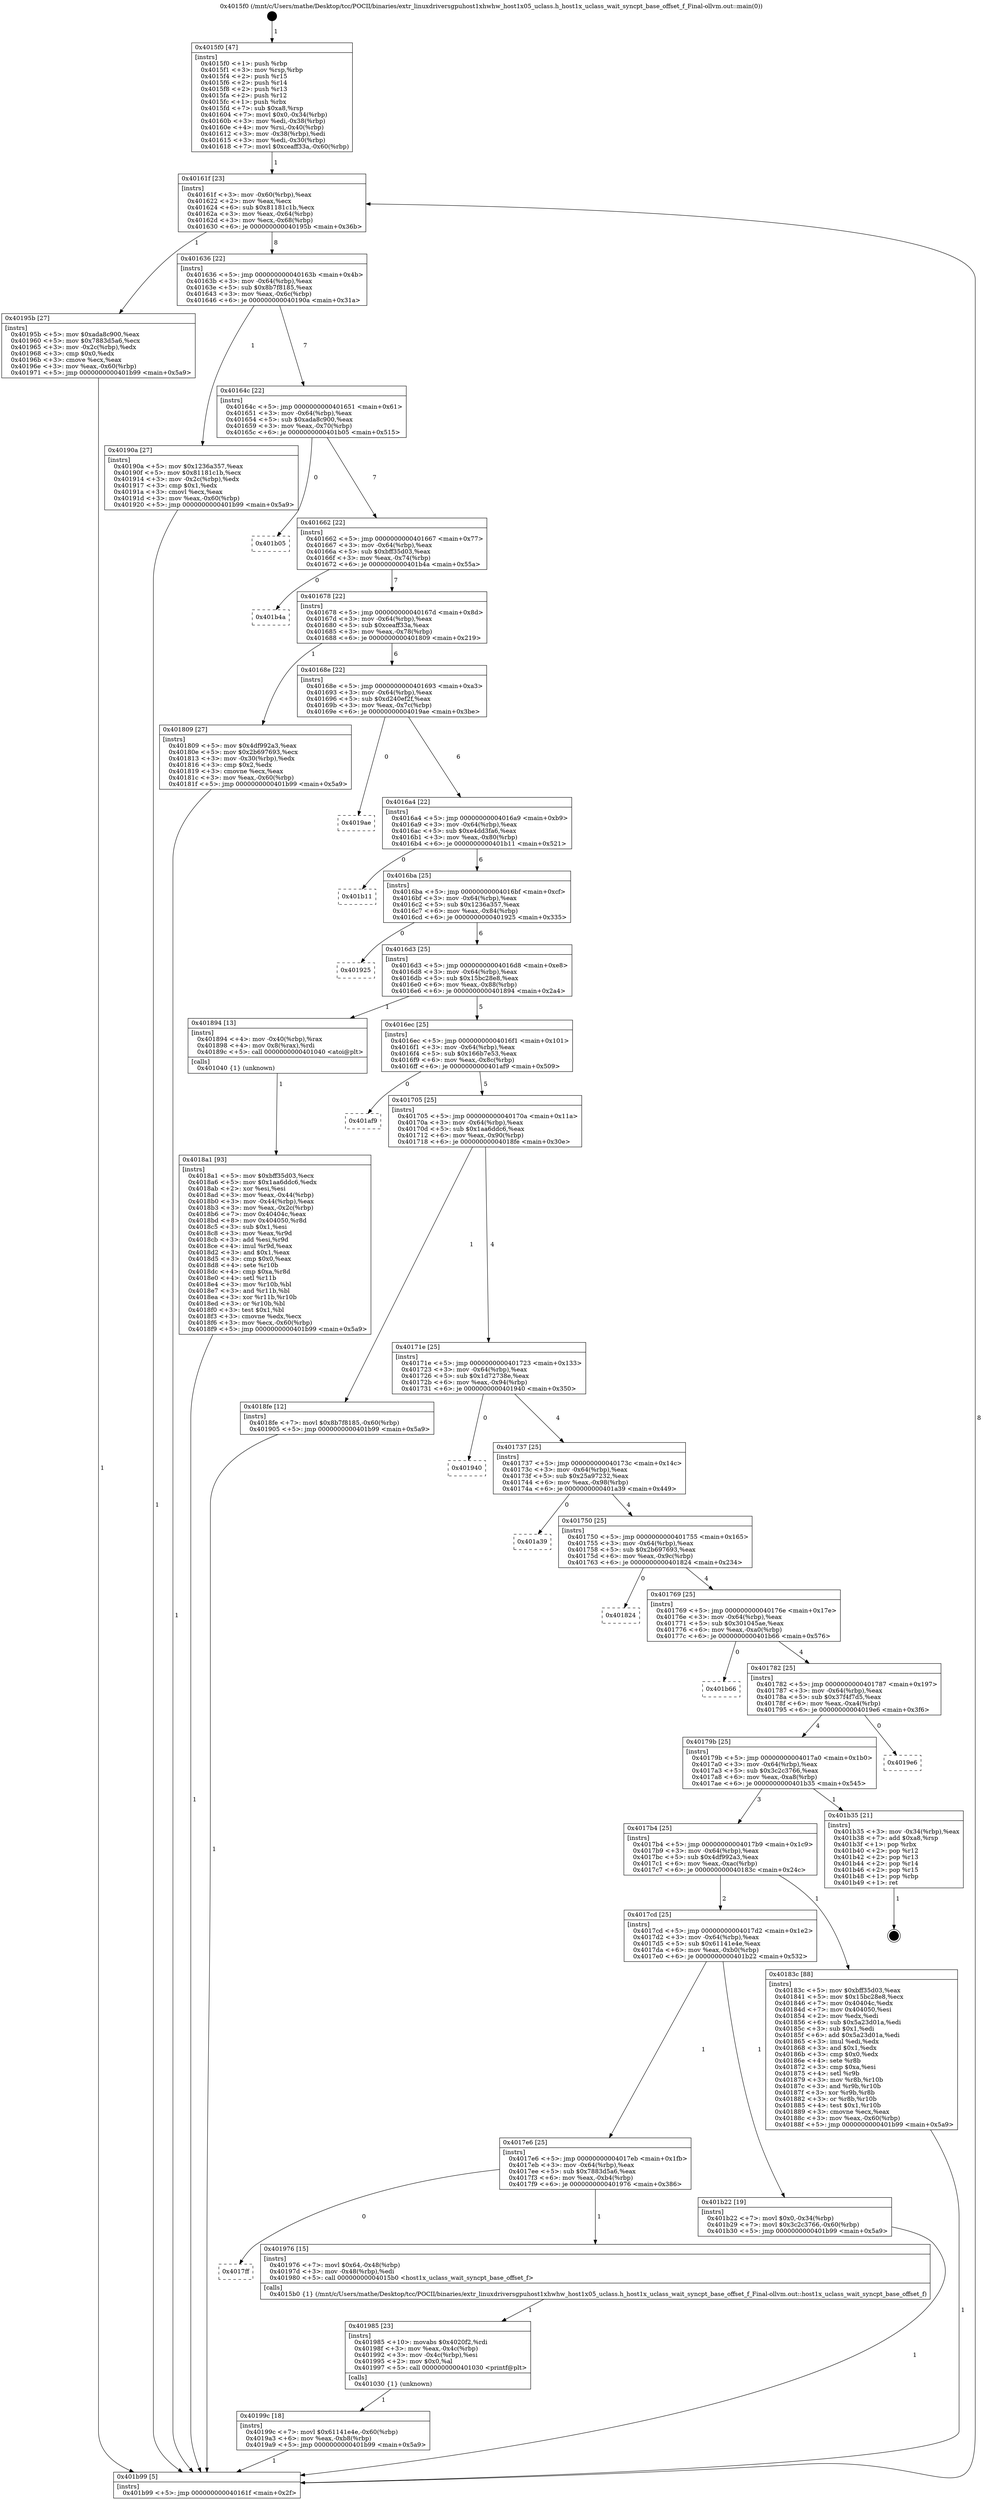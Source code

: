 digraph "0x4015f0" {
  label = "0x4015f0 (/mnt/c/Users/mathe/Desktop/tcc/POCII/binaries/extr_linuxdriversgpuhost1xhwhw_host1x05_uclass.h_host1x_uclass_wait_syncpt_base_offset_f_Final-ollvm.out::main(0))"
  labelloc = "t"
  node[shape=record]

  Entry [label="",width=0.3,height=0.3,shape=circle,fillcolor=black,style=filled]
  "0x40161f" [label="{
     0x40161f [23]\l
     | [instrs]\l
     &nbsp;&nbsp;0x40161f \<+3\>: mov -0x60(%rbp),%eax\l
     &nbsp;&nbsp;0x401622 \<+2\>: mov %eax,%ecx\l
     &nbsp;&nbsp;0x401624 \<+6\>: sub $0x81181c1b,%ecx\l
     &nbsp;&nbsp;0x40162a \<+3\>: mov %eax,-0x64(%rbp)\l
     &nbsp;&nbsp;0x40162d \<+3\>: mov %ecx,-0x68(%rbp)\l
     &nbsp;&nbsp;0x401630 \<+6\>: je 000000000040195b \<main+0x36b\>\l
  }"]
  "0x40195b" [label="{
     0x40195b [27]\l
     | [instrs]\l
     &nbsp;&nbsp;0x40195b \<+5\>: mov $0xada8c900,%eax\l
     &nbsp;&nbsp;0x401960 \<+5\>: mov $0x7883d5a6,%ecx\l
     &nbsp;&nbsp;0x401965 \<+3\>: mov -0x2c(%rbp),%edx\l
     &nbsp;&nbsp;0x401968 \<+3\>: cmp $0x0,%edx\l
     &nbsp;&nbsp;0x40196b \<+3\>: cmove %ecx,%eax\l
     &nbsp;&nbsp;0x40196e \<+3\>: mov %eax,-0x60(%rbp)\l
     &nbsp;&nbsp;0x401971 \<+5\>: jmp 0000000000401b99 \<main+0x5a9\>\l
  }"]
  "0x401636" [label="{
     0x401636 [22]\l
     | [instrs]\l
     &nbsp;&nbsp;0x401636 \<+5\>: jmp 000000000040163b \<main+0x4b\>\l
     &nbsp;&nbsp;0x40163b \<+3\>: mov -0x64(%rbp),%eax\l
     &nbsp;&nbsp;0x40163e \<+5\>: sub $0x8b7f8185,%eax\l
     &nbsp;&nbsp;0x401643 \<+3\>: mov %eax,-0x6c(%rbp)\l
     &nbsp;&nbsp;0x401646 \<+6\>: je 000000000040190a \<main+0x31a\>\l
  }"]
  Exit [label="",width=0.3,height=0.3,shape=circle,fillcolor=black,style=filled,peripheries=2]
  "0x40190a" [label="{
     0x40190a [27]\l
     | [instrs]\l
     &nbsp;&nbsp;0x40190a \<+5\>: mov $0x1236a357,%eax\l
     &nbsp;&nbsp;0x40190f \<+5\>: mov $0x81181c1b,%ecx\l
     &nbsp;&nbsp;0x401914 \<+3\>: mov -0x2c(%rbp),%edx\l
     &nbsp;&nbsp;0x401917 \<+3\>: cmp $0x1,%edx\l
     &nbsp;&nbsp;0x40191a \<+3\>: cmovl %ecx,%eax\l
     &nbsp;&nbsp;0x40191d \<+3\>: mov %eax,-0x60(%rbp)\l
     &nbsp;&nbsp;0x401920 \<+5\>: jmp 0000000000401b99 \<main+0x5a9\>\l
  }"]
  "0x40164c" [label="{
     0x40164c [22]\l
     | [instrs]\l
     &nbsp;&nbsp;0x40164c \<+5\>: jmp 0000000000401651 \<main+0x61\>\l
     &nbsp;&nbsp;0x401651 \<+3\>: mov -0x64(%rbp),%eax\l
     &nbsp;&nbsp;0x401654 \<+5\>: sub $0xada8c900,%eax\l
     &nbsp;&nbsp;0x401659 \<+3\>: mov %eax,-0x70(%rbp)\l
     &nbsp;&nbsp;0x40165c \<+6\>: je 0000000000401b05 \<main+0x515\>\l
  }"]
  "0x40199c" [label="{
     0x40199c [18]\l
     | [instrs]\l
     &nbsp;&nbsp;0x40199c \<+7\>: movl $0x61141e4e,-0x60(%rbp)\l
     &nbsp;&nbsp;0x4019a3 \<+6\>: mov %eax,-0xb8(%rbp)\l
     &nbsp;&nbsp;0x4019a9 \<+5\>: jmp 0000000000401b99 \<main+0x5a9\>\l
  }"]
  "0x401b05" [label="{
     0x401b05\l
  }", style=dashed]
  "0x401662" [label="{
     0x401662 [22]\l
     | [instrs]\l
     &nbsp;&nbsp;0x401662 \<+5\>: jmp 0000000000401667 \<main+0x77\>\l
     &nbsp;&nbsp;0x401667 \<+3\>: mov -0x64(%rbp),%eax\l
     &nbsp;&nbsp;0x40166a \<+5\>: sub $0xbff35d03,%eax\l
     &nbsp;&nbsp;0x40166f \<+3\>: mov %eax,-0x74(%rbp)\l
     &nbsp;&nbsp;0x401672 \<+6\>: je 0000000000401b4a \<main+0x55a\>\l
  }"]
  "0x401985" [label="{
     0x401985 [23]\l
     | [instrs]\l
     &nbsp;&nbsp;0x401985 \<+10\>: movabs $0x4020f2,%rdi\l
     &nbsp;&nbsp;0x40198f \<+3\>: mov %eax,-0x4c(%rbp)\l
     &nbsp;&nbsp;0x401992 \<+3\>: mov -0x4c(%rbp),%esi\l
     &nbsp;&nbsp;0x401995 \<+2\>: mov $0x0,%al\l
     &nbsp;&nbsp;0x401997 \<+5\>: call 0000000000401030 \<printf@plt\>\l
     | [calls]\l
     &nbsp;&nbsp;0x401030 \{1\} (unknown)\l
  }"]
  "0x401b4a" [label="{
     0x401b4a\l
  }", style=dashed]
  "0x401678" [label="{
     0x401678 [22]\l
     | [instrs]\l
     &nbsp;&nbsp;0x401678 \<+5\>: jmp 000000000040167d \<main+0x8d\>\l
     &nbsp;&nbsp;0x40167d \<+3\>: mov -0x64(%rbp),%eax\l
     &nbsp;&nbsp;0x401680 \<+5\>: sub $0xceaff33a,%eax\l
     &nbsp;&nbsp;0x401685 \<+3\>: mov %eax,-0x78(%rbp)\l
     &nbsp;&nbsp;0x401688 \<+6\>: je 0000000000401809 \<main+0x219\>\l
  }"]
  "0x4017ff" [label="{
     0x4017ff\l
  }", style=dashed]
  "0x401809" [label="{
     0x401809 [27]\l
     | [instrs]\l
     &nbsp;&nbsp;0x401809 \<+5\>: mov $0x4df992a3,%eax\l
     &nbsp;&nbsp;0x40180e \<+5\>: mov $0x2b697693,%ecx\l
     &nbsp;&nbsp;0x401813 \<+3\>: mov -0x30(%rbp),%edx\l
     &nbsp;&nbsp;0x401816 \<+3\>: cmp $0x2,%edx\l
     &nbsp;&nbsp;0x401819 \<+3\>: cmovne %ecx,%eax\l
     &nbsp;&nbsp;0x40181c \<+3\>: mov %eax,-0x60(%rbp)\l
     &nbsp;&nbsp;0x40181f \<+5\>: jmp 0000000000401b99 \<main+0x5a9\>\l
  }"]
  "0x40168e" [label="{
     0x40168e [22]\l
     | [instrs]\l
     &nbsp;&nbsp;0x40168e \<+5\>: jmp 0000000000401693 \<main+0xa3\>\l
     &nbsp;&nbsp;0x401693 \<+3\>: mov -0x64(%rbp),%eax\l
     &nbsp;&nbsp;0x401696 \<+5\>: sub $0xd240ef2f,%eax\l
     &nbsp;&nbsp;0x40169b \<+3\>: mov %eax,-0x7c(%rbp)\l
     &nbsp;&nbsp;0x40169e \<+6\>: je 00000000004019ae \<main+0x3be\>\l
  }"]
  "0x401b99" [label="{
     0x401b99 [5]\l
     | [instrs]\l
     &nbsp;&nbsp;0x401b99 \<+5\>: jmp 000000000040161f \<main+0x2f\>\l
  }"]
  "0x4015f0" [label="{
     0x4015f0 [47]\l
     | [instrs]\l
     &nbsp;&nbsp;0x4015f0 \<+1\>: push %rbp\l
     &nbsp;&nbsp;0x4015f1 \<+3\>: mov %rsp,%rbp\l
     &nbsp;&nbsp;0x4015f4 \<+2\>: push %r15\l
     &nbsp;&nbsp;0x4015f6 \<+2\>: push %r14\l
     &nbsp;&nbsp;0x4015f8 \<+2\>: push %r13\l
     &nbsp;&nbsp;0x4015fa \<+2\>: push %r12\l
     &nbsp;&nbsp;0x4015fc \<+1\>: push %rbx\l
     &nbsp;&nbsp;0x4015fd \<+7\>: sub $0xa8,%rsp\l
     &nbsp;&nbsp;0x401604 \<+7\>: movl $0x0,-0x34(%rbp)\l
     &nbsp;&nbsp;0x40160b \<+3\>: mov %edi,-0x38(%rbp)\l
     &nbsp;&nbsp;0x40160e \<+4\>: mov %rsi,-0x40(%rbp)\l
     &nbsp;&nbsp;0x401612 \<+3\>: mov -0x38(%rbp),%edi\l
     &nbsp;&nbsp;0x401615 \<+3\>: mov %edi,-0x30(%rbp)\l
     &nbsp;&nbsp;0x401618 \<+7\>: movl $0xceaff33a,-0x60(%rbp)\l
  }"]
  "0x401976" [label="{
     0x401976 [15]\l
     | [instrs]\l
     &nbsp;&nbsp;0x401976 \<+7\>: movl $0x64,-0x48(%rbp)\l
     &nbsp;&nbsp;0x40197d \<+3\>: mov -0x48(%rbp),%edi\l
     &nbsp;&nbsp;0x401980 \<+5\>: call 00000000004015b0 \<host1x_uclass_wait_syncpt_base_offset_f\>\l
     | [calls]\l
     &nbsp;&nbsp;0x4015b0 \{1\} (/mnt/c/Users/mathe/Desktop/tcc/POCII/binaries/extr_linuxdriversgpuhost1xhwhw_host1x05_uclass.h_host1x_uclass_wait_syncpt_base_offset_f_Final-ollvm.out::host1x_uclass_wait_syncpt_base_offset_f)\l
  }"]
  "0x4019ae" [label="{
     0x4019ae\l
  }", style=dashed]
  "0x4016a4" [label="{
     0x4016a4 [22]\l
     | [instrs]\l
     &nbsp;&nbsp;0x4016a4 \<+5\>: jmp 00000000004016a9 \<main+0xb9\>\l
     &nbsp;&nbsp;0x4016a9 \<+3\>: mov -0x64(%rbp),%eax\l
     &nbsp;&nbsp;0x4016ac \<+5\>: sub $0xe4dd3fa6,%eax\l
     &nbsp;&nbsp;0x4016b1 \<+3\>: mov %eax,-0x80(%rbp)\l
     &nbsp;&nbsp;0x4016b4 \<+6\>: je 0000000000401b11 \<main+0x521\>\l
  }"]
  "0x4017e6" [label="{
     0x4017e6 [25]\l
     | [instrs]\l
     &nbsp;&nbsp;0x4017e6 \<+5\>: jmp 00000000004017eb \<main+0x1fb\>\l
     &nbsp;&nbsp;0x4017eb \<+3\>: mov -0x64(%rbp),%eax\l
     &nbsp;&nbsp;0x4017ee \<+5\>: sub $0x7883d5a6,%eax\l
     &nbsp;&nbsp;0x4017f3 \<+6\>: mov %eax,-0xb4(%rbp)\l
     &nbsp;&nbsp;0x4017f9 \<+6\>: je 0000000000401976 \<main+0x386\>\l
  }"]
  "0x401b11" [label="{
     0x401b11\l
  }", style=dashed]
  "0x4016ba" [label="{
     0x4016ba [25]\l
     | [instrs]\l
     &nbsp;&nbsp;0x4016ba \<+5\>: jmp 00000000004016bf \<main+0xcf\>\l
     &nbsp;&nbsp;0x4016bf \<+3\>: mov -0x64(%rbp),%eax\l
     &nbsp;&nbsp;0x4016c2 \<+5\>: sub $0x1236a357,%eax\l
     &nbsp;&nbsp;0x4016c7 \<+6\>: mov %eax,-0x84(%rbp)\l
     &nbsp;&nbsp;0x4016cd \<+6\>: je 0000000000401925 \<main+0x335\>\l
  }"]
  "0x401b22" [label="{
     0x401b22 [19]\l
     | [instrs]\l
     &nbsp;&nbsp;0x401b22 \<+7\>: movl $0x0,-0x34(%rbp)\l
     &nbsp;&nbsp;0x401b29 \<+7\>: movl $0x3c2c3766,-0x60(%rbp)\l
     &nbsp;&nbsp;0x401b30 \<+5\>: jmp 0000000000401b99 \<main+0x5a9\>\l
  }"]
  "0x401925" [label="{
     0x401925\l
  }", style=dashed]
  "0x4016d3" [label="{
     0x4016d3 [25]\l
     | [instrs]\l
     &nbsp;&nbsp;0x4016d3 \<+5\>: jmp 00000000004016d8 \<main+0xe8\>\l
     &nbsp;&nbsp;0x4016d8 \<+3\>: mov -0x64(%rbp),%eax\l
     &nbsp;&nbsp;0x4016db \<+5\>: sub $0x15bc28e8,%eax\l
     &nbsp;&nbsp;0x4016e0 \<+6\>: mov %eax,-0x88(%rbp)\l
     &nbsp;&nbsp;0x4016e6 \<+6\>: je 0000000000401894 \<main+0x2a4\>\l
  }"]
  "0x4018a1" [label="{
     0x4018a1 [93]\l
     | [instrs]\l
     &nbsp;&nbsp;0x4018a1 \<+5\>: mov $0xbff35d03,%ecx\l
     &nbsp;&nbsp;0x4018a6 \<+5\>: mov $0x1aa6ddc6,%edx\l
     &nbsp;&nbsp;0x4018ab \<+2\>: xor %esi,%esi\l
     &nbsp;&nbsp;0x4018ad \<+3\>: mov %eax,-0x44(%rbp)\l
     &nbsp;&nbsp;0x4018b0 \<+3\>: mov -0x44(%rbp),%eax\l
     &nbsp;&nbsp;0x4018b3 \<+3\>: mov %eax,-0x2c(%rbp)\l
     &nbsp;&nbsp;0x4018b6 \<+7\>: mov 0x40404c,%eax\l
     &nbsp;&nbsp;0x4018bd \<+8\>: mov 0x404050,%r8d\l
     &nbsp;&nbsp;0x4018c5 \<+3\>: sub $0x1,%esi\l
     &nbsp;&nbsp;0x4018c8 \<+3\>: mov %eax,%r9d\l
     &nbsp;&nbsp;0x4018cb \<+3\>: add %esi,%r9d\l
     &nbsp;&nbsp;0x4018ce \<+4\>: imul %r9d,%eax\l
     &nbsp;&nbsp;0x4018d2 \<+3\>: and $0x1,%eax\l
     &nbsp;&nbsp;0x4018d5 \<+3\>: cmp $0x0,%eax\l
     &nbsp;&nbsp;0x4018d8 \<+4\>: sete %r10b\l
     &nbsp;&nbsp;0x4018dc \<+4\>: cmp $0xa,%r8d\l
     &nbsp;&nbsp;0x4018e0 \<+4\>: setl %r11b\l
     &nbsp;&nbsp;0x4018e4 \<+3\>: mov %r10b,%bl\l
     &nbsp;&nbsp;0x4018e7 \<+3\>: and %r11b,%bl\l
     &nbsp;&nbsp;0x4018ea \<+3\>: xor %r11b,%r10b\l
     &nbsp;&nbsp;0x4018ed \<+3\>: or %r10b,%bl\l
     &nbsp;&nbsp;0x4018f0 \<+3\>: test $0x1,%bl\l
     &nbsp;&nbsp;0x4018f3 \<+3\>: cmovne %edx,%ecx\l
     &nbsp;&nbsp;0x4018f6 \<+3\>: mov %ecx,-0x60(%rbp)\l
     &nbsp;&nbsp;0x4018f9 \<+5\>: jmp 0000000000401b99 \<main+0x5a9\>\l
  }"]
  "0x401894" [label="{
     0x401894 [13]\l
     | [instrs]\l
     &nbsp;&nbsp;0x401894 \<+4\>: mov -0x40(%rbp),%rax\l
     &nbsp;&nbsp;0x401898 \<+4\>: mov 0x8(%rax),%rdi\l
     &nbsp;&nbsp;0x40189c \<+5\>: call 0000000000401040 \<atoi@plt\>\l
     | [calls]\l
     &nbsp;&nbsp;0x401040 \{1\} (unknown)\l
  }"]
  "0x4016ec" [label="{
     0x4016ec [25]\l
     | [instrs]\l
     &nbsp;&nbsp;0x4016ec \<+5\>: jmp 00000000004016f1 \<main+0x101\>\l
     &nbsp;&nbsp;0x4016f1 \<+3\>: mov -0x64(%rbp),%eax\l
     &nbsp;&nbsp;0x4016f4 \<+5\>: sub $0x166b7e53,%eax\l
     &nbsp;&nbsp;0x4016f9 \<+6\>: mov %eax,-0x8c(%rbp)\l
     &nbsp;&nbsp;0x4016ff \<+6\>: je 0000000000401af9 \<main+0x509\>\l
  }"]
  "0x4017cd" [label="{
     0x4017cd [25]\l
     | [instrs]\l
     &nbsp;&nbsp;0x4017cd \<+5\>: jmp 00000000004017d2 \<main+0x1e2\>\l
     &nbsp;&nbsp;0x4017d2 \<+3\>: mov -0x64(%rbp),%eax\l
     &nbsp;&nbsp;0x4017d5 \<+5\>: sub $0x61141e4e,%eax\l
     &nbsp;&nbsp;0x4017da \<+6\>: mov %eax,-0xb0(%rbp)\l
     &nbsp;&nbsp;0x4017e0 \<+6\>: je 0000000000401b22 \<main+0x532\>\l
  }"]
  "0x401af9" [label="{
     0x401af9\l
  }", style=dashed]
  "0x401705" [label="{
     0x401705 [25]\l
     | [instrs]\l
     &nbsp;&nbsp;0x401705 \<+5\>: jmp 000000000040170a \<main+0x11a\>\l
     &nbsp;&nbsp;0x40170a \<+3\>: mov -0x64(%rbp),%eax\l
     &nbsp;&nbsp;0x40170d \<+5\>: sub $0x1aa6ddc6,%eax\l
     &nbsp;&nbsp;0x401712 \<+6\>: mov %eax,-0x90(%rbp)\l
     &nbsp;&nbsp;0x401718 \<+6\>: je 00000000004018fe \<main+0x30e\>\l
  }"]
  "0x40183c" [label="{
     0x40183c [88]\l
     | [instrs]\l
     &nbsp;&nbsp;0x40183c \<+5\>: mov $0xbff35d03,%eax\l
     &nbsp;&nbsp;0x401841 \<+5\>: mov $0x15bc28e8,%ecx\l
     &nbsp;&nbsp;0x401846 \<+7\>: mov 0x40404c,%edx\l
     &nbsp;&nbsp;0x40184d \<+7\>: mov 0x404050,%esi\l
     &nbsp;&nbsp;0x401854 \<+2\>: mov %edx,%edi\l
     &nbsp;&nbsp;0x401856 \<+6\>: sub $0x5a23d01a,%edi\l
     &nbsp;&nbsp;0x40185c \<+3\>: sub $0x1,%edi\l
     &nbsp;&nbsp;0x40185f \<+6\>: add $0x5a23d01a,%edi\l
     &nbsp;&nbsp;0x401865 \<+3\>: imul %edi,%edx\l
     &nbsp;&nbsp;0x401868 \<+3\>: and $0x1,%edx\l
     &nbsp;&nbsp;0x40186b \<+3\>: cmp $0x0,%edx\l
     &nbsp;&nbsp;0x40186e \<+4\>: sete %r8b\l
     &nbsp;&nbsp;0x401872 \<+3\>: cmp $0xa,%esi\l
     &nbsp;&nbsp;0x401875 \<+4\>: setl %r9b\l
     &nbsp;&nbsp;0x401879 \<+3\>: mov %r8b,%r10b\l
     &nbsp;&nbsp;0x40187c \<+3\>: and %r9b,%r10b\l
     &nbsp;&nbsp;0x40187f \<+3\>: xor %r9b,%r8b\l
     &nbsp;&nbsp;0x401882 \<+3\>: or %r8b,%r10b\l
     &nbsp;&nbsp;0x401885 \<+4\>: test $0x1,%r10b\l
     &nbsp;&nbsp;0x401889 \<+3\>: cmovne %ecx,%eax\l
     &nbsp;&nbsp;0x40188c \<+3\>: mov %eax,-0x60(%rbp)\l
     &nbsp;&nbsp;0x40188f \<+5\>: jmp 0000000000401b99 \<main+0x5a9\>\l
  }"]
  "0x4018fe" [label="{
     0x4018fe [12]\l
     | [instrs]\l
     &nbsp;&nbsp;0x4018fe \<+7\>: movl $0x8b7f8185,-0x60(%rbp)\l
     &nbsp;&nbsp;0x401905 \<+5\>: jmp 0000000000401b99 \<main+0x5a9\>\l
  }"]
  "0x40171e" [label="{
     0x40171e [25]\l
     | [instrs]\l
     &nbsp;&nbsp;0x40171e \<+5\>: jmp 0000000000401723 \<main+0x133\>\l
     &nbsp;&nbsp;0x401723 \<+3\>: mov -0x64(%rbp),%eax\l
     &nbsp;&nbsp;0x401726 \<+5\>: sub $0x1d72738e,%eax\l
     &nbsp;&nbsp;0x40172b \<+6\>: mov %eax,-0x94(%rbp)\l
     &nbsp;&nbsp;0x401731 \<+6\>: je 0000000000401940 \<main+0x350\>\l
  }"]
  "0x4017b4" [label="{
     0x4017b4 [25]\l
     | [instrs]\l
     &nbsp;&nbsp;0x4017b4 \<+5\>: jmp 00000000004017b9 \<main+0x1c9\>\l
     &nbsp;&nbsp;0x4017b9 \<+3\>: mov -0x64(%rbp),%eax\l
     &nbsp;&nbsp;0x4017bc \<+5\>: sub $0x4df992a3,%eax\l
     &nbsp;&nbsp;0x4017c1 \<+6\>: mov %eax,-0xac(%rbp)\l
     &nbsp;&nbsp;0x4017c7 \<+6\>: je 000000000040183c \<main+0x24c\>\l
  }"]
  "0x401940" [label="{
     0x401940\l
  }", style=dashed]
  "0x401737" [label="{
     0x401737 [25]\l
     | [instrs]\l
     &nbsp;&nbsp;0x401737 \<+5\>: jmp 000000000040173c \<main+0x14c\>\l
     &nbsp;&nbsp;0x40173c \<+3\>: mov -0x64(%rbp),%eax\l
     &nbsp;&nbsp;0x40173f \<+5\>: sub $0x25a97232,%eax\l
     &nbsp;&nbsp;0x401744 \<+6\>: mov %eax,-0x98(%rbp)\l
     &nbsp;&nbsp;0x40174a \<+6\>: je 0000000000401a39 \<main+0x449\>\l
  }"]
  "0x401b35" [label="{
     0x401b35 [21]\l
     | [instrs]\l
     &nbsp;&nbsp;0x401b35 \<+3\>: mov -0x34(%rbp),%eax\l
     &nbsp;&nbsp;0x401b38 \<+7\>: add $0xa8,%rsp\l
     &nbsp;&nbsp;0x401b3f \<+1\>: pop %rbx\l
     &nbsp;&nbsp;0x401b40 \<+2\>: pop %r12\l
     &nbsp;&nbsp;0x401b42 \<+2\>: pop %r13\l
     &nbsp;&nbsp;0x401b44 \<+2\>: pop %r14\l
     &nbsp;&nbsp;0x401b46 \<+2\>: pop %r15\l
     &nbsp;&nbsp;0x401b48 \<+1\>: pop %rbp\l
     &nbsp;&nbsp;0x401b49 \<+1\>: ret\l
  }"]
  "0x401a39" [label="{
     0x401a39\l
  }", style=dashed]
  "0x401750" [label="{
     0x401750 [25]\l
     | [instrs]\l
     &nbsp;&nbsp;0x401750 \<+5\>: jmp 0000000000401755 \<main+0x165\>\l
     &nbsp;&nbsp;0x401755 \<+3\>: mov -0x64(%rbp),%eax\l
     &nbsp;&nbsp;0x401758 \<+5\>: sub $0x2b697693,%eax\l
     &nbsp;&nbsp;0x40175d \<+6\>: mov %eax,-0x9c(%rbp)\l
     &nbsp;&nbsp;0x401763 \<+6\>: je 0000000000401824 \<main+0x234\>\l
  }"]
  "0x40179b" [label="{
     0x40179b [25]\l
     | [instrs]\l
     &nbsp;&nbsp;0x40179b \<+5\>: jmp 00000000004017a0 \<main+0x1b0\>\l
     &nbsp;&nbsp;0x4017a0 \<+3\>: mov -0x64(%rbp),%eax\l
     &nbsp;&nbsp;0x4017a3 \<+5\>: sub $0x3c2c3766,%eax\l
     &nbsp;&nbsp;0x4017a8 \<+6\>: mov %eax,-0xa8(%rbp)\l
     &nbsp;&nbsp;0x4017ae \<+6\>: je 0000000000401b35 \<main+0x545\>\l
  }"]
  "0x401824" [label="{
     0x401824\l
  }", style=dashed]
  "0x401769" [label="{
     0x401769 [25]\l
     | [instrs]\l
     &nbsp;&nbsp;0x401769 \<+5\>: jmp 000000000040176e \<main+0x17e\>\l
     &nbsp;&nbsp;0x40176e \<+3\>: mov -0x64(%rbp),%eax\l
     &nbsp;&nbsp;0x401771 \<+5\>: sub $0x301045ae,%eax\l
     &nbsp;&nbsp;0x401776 \<+6\>: mov %eax,-0xa0(%rbp)\l
     &nbsp;&nbsp;0x40177c \<+6\>: je 0000000000401b66 \<main+0x576\>\l
  }"]
  "0x4019e6" [label="{
     0x4019e6\l
  }", style=dashed]
  "0x401b66" [label="{
     0x401b66\l
  }", style=dashed]
  "0x401782" [label="{
     0x401782 [25]\l
     | [instrs]\l
     &nbsp;&nbsp;0x401782 \<+5\>: jmp 0000000000401787 \<main+0x197\>\l
     &nbsp;&nbsp;0x401787 \<+3\>: mov -0x64(%rbp),%eax\l
     &nbsp;&nbsp;0x40178a \<+5\>: sub $0x37f4f7d5,%eax\l
     &nbsp;&nbsp;0x40178f \<+6\>: mov %eax,-0xa4(%rbp)\l
     &nbsp;&nbsp;0x401795 \<+6\>: je 00000000004019e6 \<main+0x3f6\>\l
  }"]
  Entry -> "0x4015f0" [label=" 1"]
  "0x40161f" -> "0x40195b" [label=" 1"]
  "0x40161f" -> "0x401636" [label=" 8"]
  "0x401b35" -> Exit [label=" 1"]
  "0x401636" -> "0x40190a" [label=" 1"]
  "0x401636" -> "0x40164c" [label=" 7"]
  "0x401b22" -> "0x401b99" [label=" 1"]
  "0x40164c" -> "0x401b05" [label=" 0"]
  "0x40164c" -> "0x401662" [label=" 7"]
  "0x40199c" -> "0x401b99" [label=" 1"]
  "0x401662" -> "0x401b4a" [label=" 0"]
  "0x401662" -> "0x401678" [label=" 7"]
  "0x401985" -> "0x40199c" [label=" 1"]
  "0x401678" -> "0x401809" [label=" 1"]
  "0x401678" -> "0x40168e" [label=" 6"]
  "0x401809" -> "0x401b99" [label=" 1"]
  "0x4015f0" -> "0x40161f" [label=" 1"]
  "0x401b99" -> "0x40161f" [label=" 8"]
  "0x401976" -> "0x401985" [label=" 1"]
  "0x40168e" -> "0x4019ae" [label=" 0"]
  "0x40168e" -> "0x4016a4" [label=" 6"]
  "0x4017e6" -> "0x4017ff" [label=" 0"]
  "0x4016a4" -> "0x401b11" [label=" 0"]
  "0x4016a4" -> "0x4016ba" [label=" 6"]
  "0x4017e6" -> "0x401976" [label=" 1"]
  "0x4016ba" -> "0x401925" [label=" 0"]
  "0x4016ba" -> "0x4016d3" [label=" 6"]
  "0x4017cd" -> "0x4017e6" [label=" 1"]
  "0x4016d3" -> "0x401894" [label=" 1"]
  "0x4016d3" -> "0x4016ec" [label=" 5"]
  "0x4017cd" -> "0x401b22" [label=" 1"]
  "0x4016ec" -> "0x401af9" [label=" 0"]
  "0x4016ec" -> "0x401705" [label=" 5"]
  "0x40195b" -> "0x401b99" [label=" 1"]
  "0x401705" -> "0x4018fe" [label=" 1"]
  "0x401705" -> "0x40171e" [label=" 4"]
  "0x40190a" -> "0x401b99" [label=" 1"]
  "0x40171e" -> "0x401940" [label=" 0"]
  "0x40171e" -> "0x401737" [label=" 4"]
  "0x4018a1" -> "0x401b99" [label=" 1"]
  "0x401737" -> "0x401a39" [label=" 0"]
  "0x401737" -> "0x401750" [label=" 4"]
  "0x401894" -> "0x4018a1" [label=" 1"]
  "0x401750" -> "0x401824" [label=" 0"]
  "0x401750" -> "0x401769" [label=" 4"]
  "0x4017b4" -> "0x4017cd" [label=" 2"]
  "0x401769" -> "0x401b66" [label=" 0"]
  "0x401769" -> "0x401782" [label=" 4"]
  "0x4017b4" -> "0x40183c" [label=" 1"]
  "0x401782" -> "0x4019e6" [label=" 0"]
  "0x401782" -> "0x40179b" [label=" 4"]
  "0x40183c" -> "0x401b99" [label=" 1"]
  "0x40179b" -> "0x401b35" [label=" 1"]
  "0x40179b" -> "0x4017b4" [label=" 3"]
  "0x4018fe" -> "0x401b99" [label=" 1"]
}
